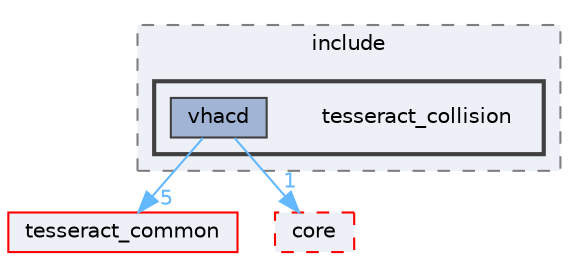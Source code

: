 digraph "tesseract_collision/vhacd/include/tesseract_collision"
{
 // LATEX_PDF_SIZE
  bgcolor="transparent";
  edge [fontname=Helvetica,fontsize=10,labelfontname=Helvetica,labelfontsize=10];
  node [fontname=Helvetica,fontsize=10,shape=box,height=0.2,width=0.4];
  compound=true
  subgraph clusterdir_a79df59c0a6cd5f3874695d0ac9985b1 {
    graph [ bgcolor="#edf0f7", pencolor="grey50", label="include", fontname=Helvetica,fontsize=10 style="filled,dashed", URL="dir_a79df59c0a6cd5f3874695d0ac9985b1.html",tooltip=""]
  subgraph clusterdir_d7855a932f0f4ed1a5f013a193716d10 {
    graph [ bgcolor="#edf0f7", pencolor="grey25", label="", fontname=Helvetica,fontsize=10 style="filled,bold", URL="dir_d7855a932f0f4ed1a5f013a193716d10.html",tooltip=""]
    dir_d7855a932f0f4ed1a5f013a193716d10 [shape=plaintext, label="tesseract_collision"];
  dir_6a04e93f5fcc9bf05612933c7149014d [label="vhacd", fillcolor="#a2b4d6", color="grey25", style="filled", URL="dir_6a04e93f5fcc9bf05612933c7149014d.html",tooltip=""];
  }
  }
  dir_8430b83f3af685b4c96d298a32e9aa37 [label="tesseract_common", fillcolor="#edf0f7", color="red", style="filled", URL="dir_8430b83f3af685b4c96d298a32e9aa37.html",tooltip=""];
  dir_3cc4793d26fe710183f6534c88691bb7 [label="core", fillcolor="#edf0f7", color="red", style="filled,dashed", URL="dir_3cc4793d26fe710183f6534c88691bb7.html",tooltip=""];
  dir_6a04e93f5fcc9bf05612933c7149014d->dir_3cc4793d26fe710183f6534c88691bb7 [headlabel="1", labeldistance=1.5 headhref="dir_000114_000007.html" color="steelblue1" fontcolor="steelblue1"];
  dir_6a04e93f5fcc9bf05612933c7149014d->dir_8430b83f3af685b4c96d298a32e9aa37 [headlabel="5", labeldistance=1.5 headhref="dir_000114_000075.html" color="steelblue1" fontcolor="steelblue1"];
}
